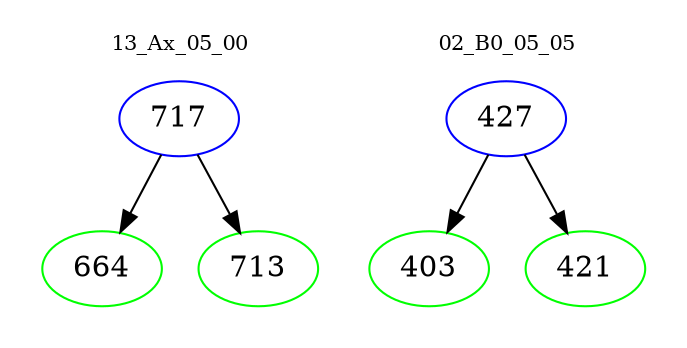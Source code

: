 digraph{
subgraph cluster_0 {
color = white
label = "13_Ax_05_00";
fontsize=10;
T0_717 [label="717", color="blue"]
T0_717 -> T0_664 [color="black"]
T0_664 [label="664", color="green"]
T0_717 -> T0_713 [color="black"]
T0_713 [label="713", color="green"]
}
subgraph cluster_1 {
color = white
label = "02_B0_05_05";
fontsize=10;
T1_427 [label="427", color="blue"]
T1_427 -> T1_403 [color="black"]
T1_403 [label="403", color="green"]
T1_427 -> T1_421 [color="black"]
T1_421 [label="421", color="green"]
}
}
